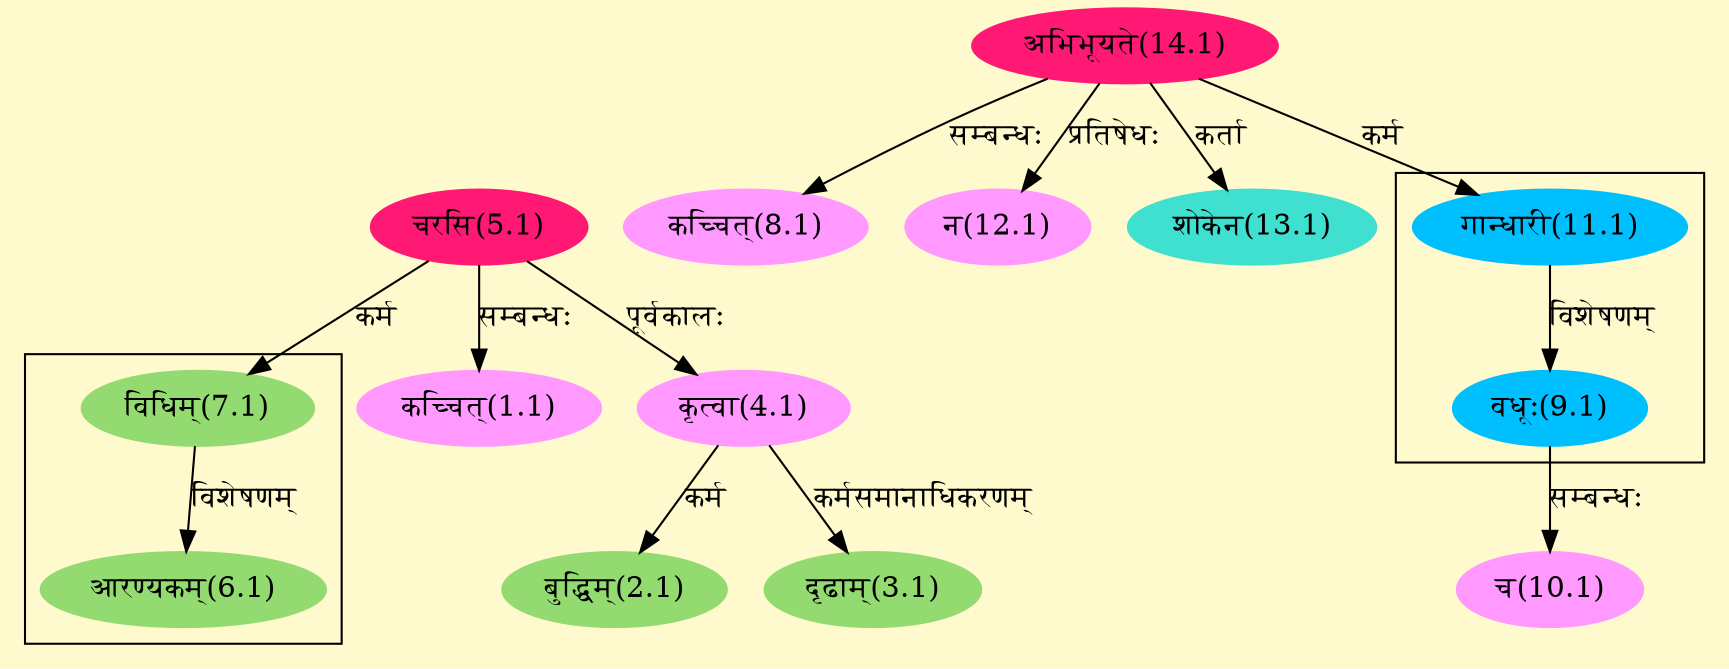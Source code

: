 digraph G{
rankdir=BT;
 compound=true;
 bgcolor="lemonchiffon1";

subgraph cluster_1{
Node6_1 [style=filled, color="#93DB70" label = "आरण्यकम्(6.1)"]
Node7_1 [style=filled, color="#93DB70" label = "विधिम्(7.1)"]

}

subgraph cluster_2{
Node9_1 [style=filled, color="#00BFFF" label = "वधूः(9.1)"]
Node11_1 [style=filled, color="#00BFFF" label = "गान्धारी(11.1)"]

}
Node1_1 [style=filled, color="#FF99FF" label = "कच्चित्(1.1)"]
Node5_1 [style=filled, color="#FF1975" label = "चरसि(5.1)"]
Node2_1 [style=filled, color="#93DB70" label = "बुद्धिम्(2.1)"]
Node4_1 [style=filled, color="#FF99FF" label = "कृत्वा(4.1)"]
Node3_1 [style=filled, color="#93DB70" label = "दृढाम्(3.1)"]
Node [style=filled, color="" label = "()"]
Node7_1 [style=filled, color="#93DB70" label = "विधिम्(7.1)"]
Node8_1 [style=filled, color="#FF99FF" label = "कच्चित्(8.1)"]
Node14_1 [style=filled, color="#FF1975" label = "अभिभूयते(14.1)"]
Node10_1 [style=filled, color="#FF99FF" label = "च(10.1)"]
Node9_1 [style=filled, color="#00BFFF" label = "वधूः(9.1)"]
Node11_1 [style=filled, color="#00BFFF" label = "गान्धारी(11.1)"]
Node12_1 [style=filled, color="#FF99FF" label = "न(12.1)"]
Node13_1 [style=filled, color="#40E0D0" label = "शोकेन(13.1)"]
/* Start of Relations section */

Node1_1 -> Node5_1 [  label="सम्बन्धः"  dir="back" ]
Node2_1 -> Node4_1 [  label="कर्म"  dir="back" ]
Node3_1 -> Node4_1 [  label="कर्मसमानाधिकरणम्"  dir="back" ]
Node4_1 -> Node5_1 [  label="पूर्वकालः"  dir="back" ]
Node6_1 -> Node7_1 [  label="विशेषणम्"  dir="back" ]
Node7_1 -> Node5_1 [  label="कर्म"  dir="back" ]
Node8_1 -> Node14_1 [  label="सम्बन्धः"  dir="back" ]
Node9_1 -> Node11_1 [  label="विशेषणम्"  dir="back" ]
Node10_1 -> Node9_1 [  label="सम्बन्धः"  dir="back" ]
Node11_1 -> Node14_1 [  label="कर्म"  dir="back" ]
Node12_1 -> Node14_1 [  label="प्रतिषेधः"  dir="back" ]
Node13_1 -> Node14_1 [  label="कर्ता"  dir="back" ]
}
